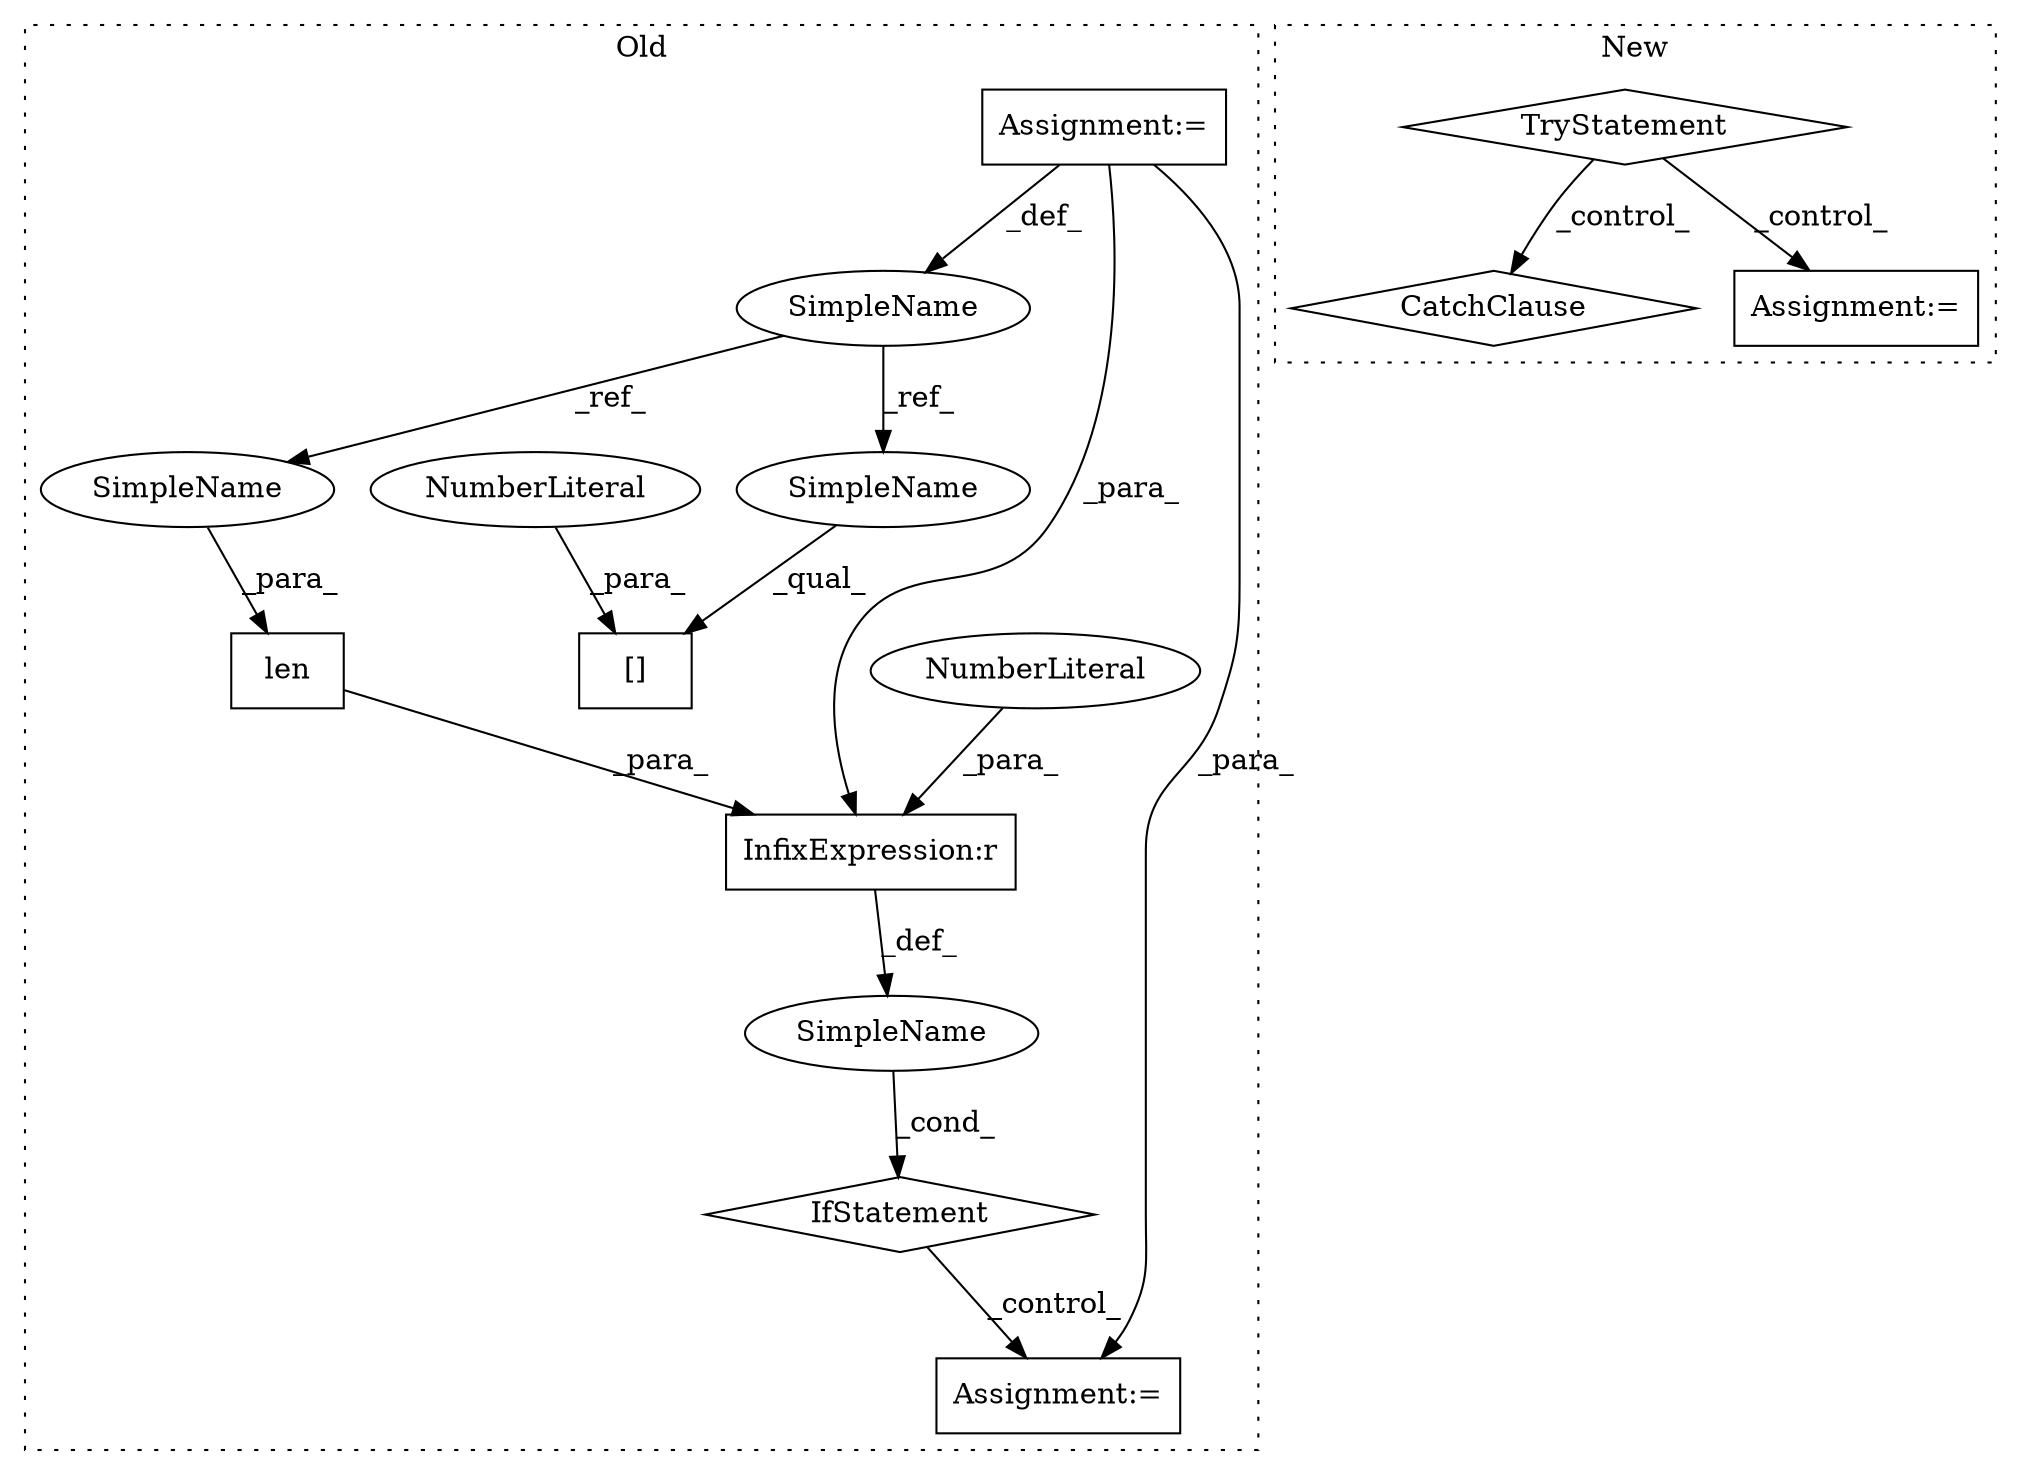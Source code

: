 digraph G {
subgraph cluster0 {
1 [label="len" a="32" s="1263,1276" l="4,1" shape="box"];
4 [label="InfixExpression:r" a="27" s="1277" l="3" shape="box"];
5 [label="IfStatement" a="25" s="1259,1281" l="4,2" shape="diamond"];
6 [label="NumberLiteral" a="34" s="1280" l="1" shape="ellipse"];
8 [label="Assignment:=" a="7" s="1214" l="1" shape="box"];
9 [label="[]" a="2" s="1946,1957" l="10,1" shape="box"];
10 [label="SimpleName" a="42" s="1205" l="9" shape="ellipse"];
11 [label="NumberLiteral" a="34" s="1956" l="1" shape="ellipse"];
12 [label="Assignment:=" a="7" s="1365" l="1" shape="box"];
13 [label="SimpleName" a="42" s="" l="" shape="ellipse"];
14 [label="SimpleName" a="42" s="1946" l="9" shape="ellipse"];
15 [label="SimpleName" a="42" s="1267" l="9" shape="ellipse"];
label = "Old";
style="dotted";
}
subgraph cluster1 {
2 [label="CatchClause" a="12" s="1236,1273" l="15,2" shape="diamond"];
3 [label="TryStatement" a="54" s="1159" l="4" shape="diamond"];
7 [label="Assignment:=" a="7" s="1184" l="1" shape="box"];
label = "New";
style="dotted";
}
1 -> 4 [label="_para_"];
3 -> 7 [label="_control_"];
3 -> 2 [label="_control_"];
4 -> 13 [label="_def_"];
5 -> 12 [label="_control_"];
6 -> 4 [label="_para_"];
8 -> 12 [label="_para_"];
8 -> 4 [label="_para_"];
8 -> 10 [label="_def_"];
10 -> 14 [label="_ref_"];
10 -> 15 [label="_ref_"];
11 -> 9 [label="_para_"];
13 -> 5 [label="_cond_"];
14 -> 9 [label="_qual_"];
15 -> 1 [label="_para_"];
}